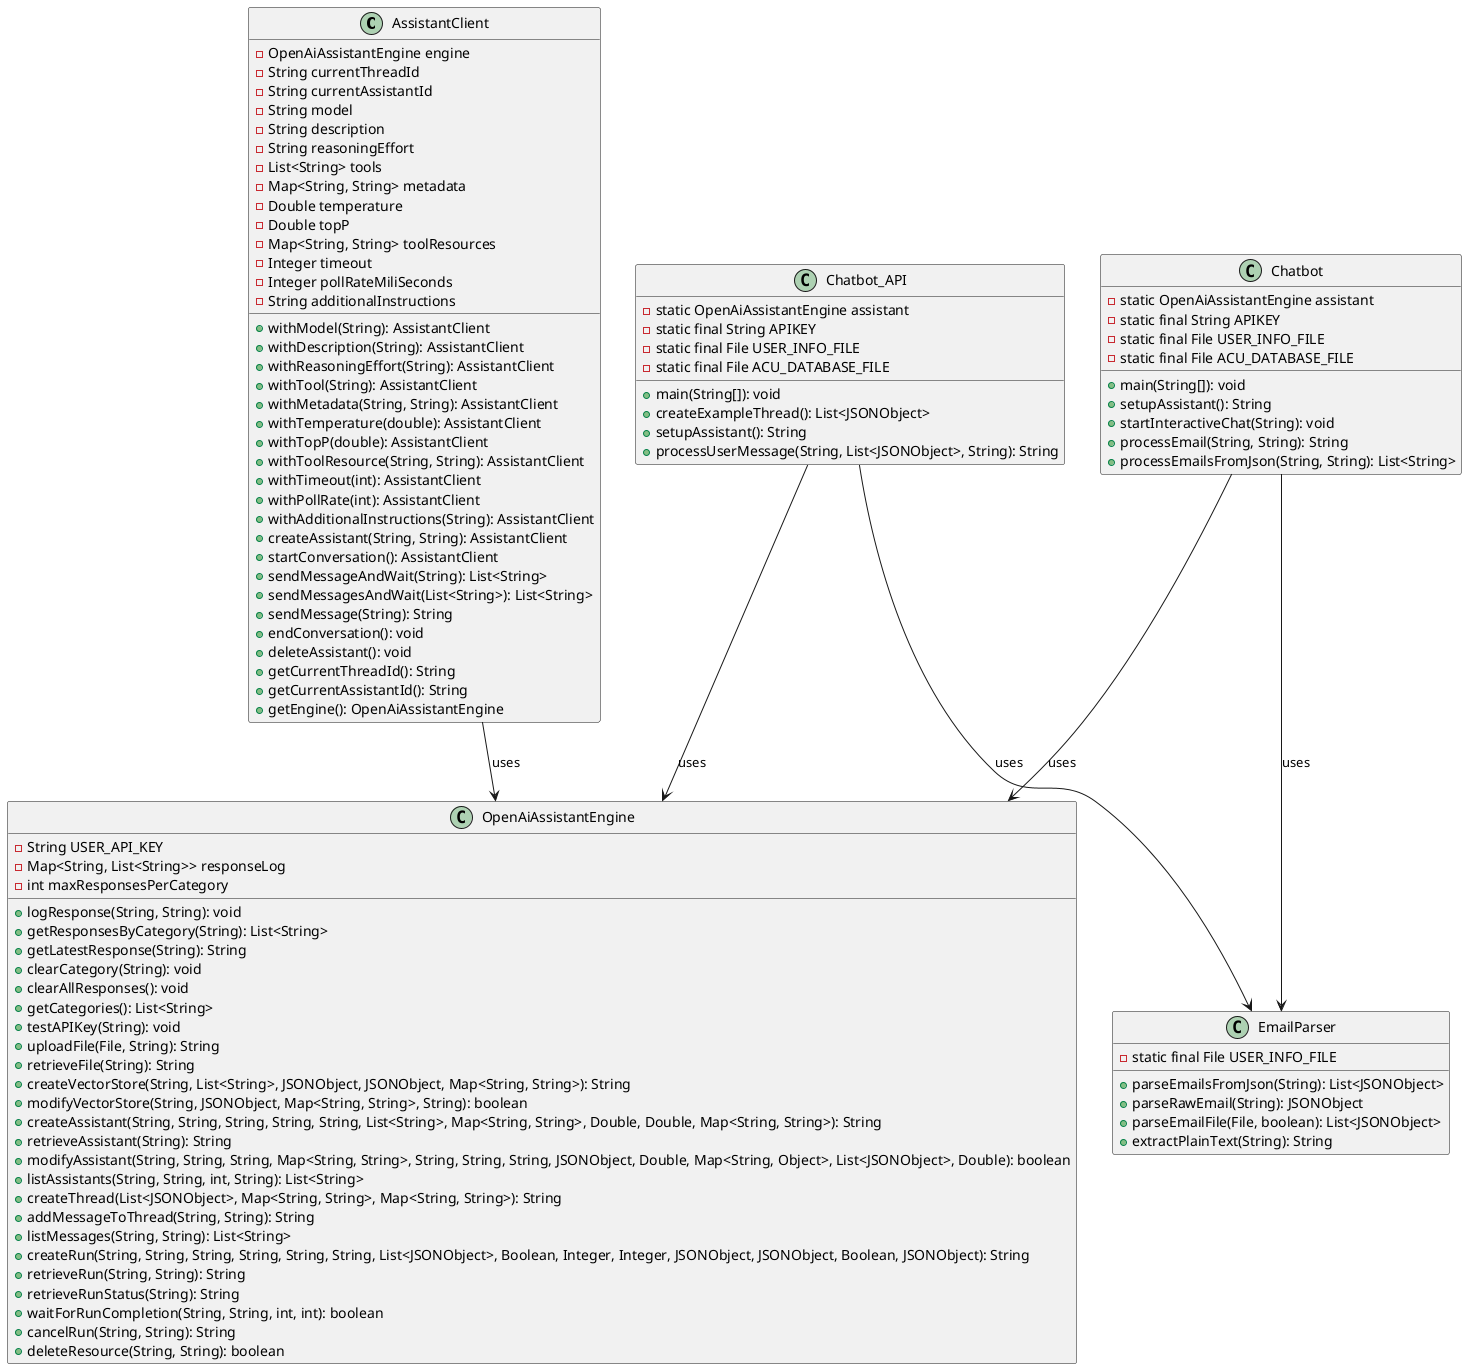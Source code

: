 @startuml
' Class Diagram for SE-S25-Final Project

class AssistantClient {
  - OpenAiAssistantEngine engine
  - String currentThreadId
  - String currentAssistantId
  - String model
  - String description
  - String reasoningEffort
  - List<String> tools
  - Map<String, String> metadata
  - Double temperature
  - Double topP
  - Map<String, String> toolResources
  - Integer timeout
  - Integer pollRateMiliSeconds
  - String additionalInstructions
  + withModel(String): AssistantClient
  + withDescription(String): AssistantClient
  + withReasoningEffort(String): AssistantClient
  + withTool(String): AssistantClient
  + withMetadata(String, String): AssistantClient
  + withTemperature(double): AssistantClient
  + withTopP(double): AssistantClient
  + withToolResource(String, String): AssistantClient
  + withTimeout(int): AssistantClient
  + withPollRate(int): AssistantClient
  + withAdditionalInstructions(String): AssistantClient
  + createAssistant(String, String): AssistantClient
  + startConversation(): AssistantClient
  + sendMessageAndWait(String): List<String>
  + sendMessagesAndWait(List<String>): List<String>
  + sendMessage(String): String
  + endConversation(): void
  + deleteAssistant(): void
  + getCurrentThreadId(): String
  + getCurrentAssistantId(): String
  + getEngine(): OpenAiAssistantEngine
}

class Chatbot {
  - static OpenAiAssistantEngine assistant
  - static final String APIKEY
  - static final File USER_INFO_FILE
  - static final File ACU_DATABASE_FILE
  + main(String[]): void
  + setupAssistant(): String
  + startInteractiveChat(String): void
  + processEmail(String, String): String
  + processEmailsFromJson(String, String): List<String>
}

class Chatbot_API {
  - static OpenAiAssistantEngine assistant
  - static final String APIKEY
  - static final File USER_INFO_FILE
  - static final File ACU_DATABASE_FILE
  + main(String[]): void
  + createExampleThread(): List<JSONObject>
  + setupAssistant(): String
  + processUserMessage(String, List<JSONObject>, String): String
}

class EmailParser {
  - static final File USER_INFO_FILE
  + parseEmailsFromJson(String): List<JSONObject>
  + parseRawEmail(String): JSONObject
  + parseEmailFile(File, boolean): List<JSONObject>
  + extractPlainText(String): String
}

class OpenAiAssistantEngine {
  - String USER_API_KEY
  - Map<String, List<String>> responseLog
  - int maxResponsesPerCategory
  + logResponse(String, String): void
  + getResponsesByCategory(String): List<String>
  + getLatestResponse(String): String
  + clearCategory(String): void
  + clearAllResponses(): void
  + getCategories(): List<String>
  + testAPIKey(String): void
  + uploadFile(File, String): String
  + retrieveFile(String): String
  + createVectorStore(String, List<String>, JSONObject, JSONObject, Map<String, String>): String
  + modifyVectorStore(String, JSONObject, Map<String, String>, String): boolean
  + createAssistant(String, String, String, String, String, List<String>, Map<String, String>, Double, Double, Map<String, String>): String
  + retrieveAssistant(String): String
  + modifyAssistant(String, String, String, Map<String, String>, String, String, String, JSONObject, Double, Map<String, Object>, List<JSONObject>, Double): boolean
  + listAssistants(String, String, int, String): List<String>
  + createThread(List<JSONObject>, Map<String, String>, Map<String, String>): String
  + addMessageToThread(String, String): String
  + listMessages(String, String): List<String>
  + createRun(String, String, String, String, String, String, List<JSONObject>, Boolean, Integer, Integer, JSONObject, JSONObject, Boolean, JSONObject): String
  + retrieveRun(String, String): String
  + retrieveRunStatus(String): String
  + waitForRunCompletion(String, String, int, int): boolean
  + cancelRun(String, String): String
  + deleteResource(String, String): boolean
}

AssistantClient --> OpenAiAssistantEngine : uses
Chatbot --> OpenAiAssistantEngine : uses
Chatbot_API --> OpenAiAssistantEngine : uses
Chatbot --> EmailParser : uses
Chatbot_API --> EmailParser : uses

@enduml
